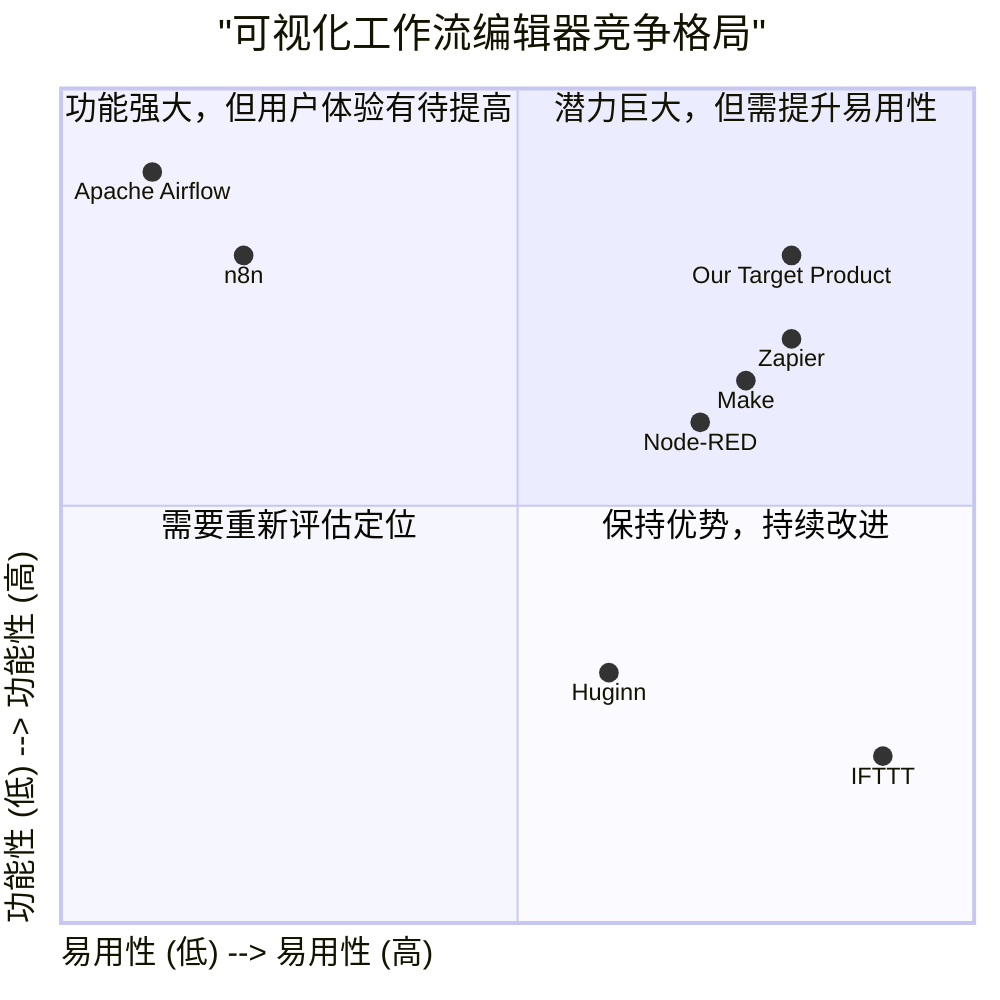 quadrantChart
    title "可视化工作流编辑器竞争格局"
    x-axis "易用性 (低) --> 易用性 (高)"
    y-axis "功能性 (低) --> 功能性 (高)"
    quadrant-1 "潜力巨大，但需提升易用性"
    quadrant-2 "功能强大，但用户体验有待提高"
    quadrant-3 "需要重新评估定位"
    quadrant-4 "保持优势，持续改进"
    "n8n": [0.2, 0.8]
    "Node-RED": [0.7, 0.6]
    "Apache Airflow": [0.1, 0.9]
    "Huginn": [0.6, 0.3]
    "IFTTT": [0.9, 0.2]
    "Zapier": [0.8, 0.7]
    "Make": [0.75, 0.65]
    "Our Target Product": [0.8, 0.8]